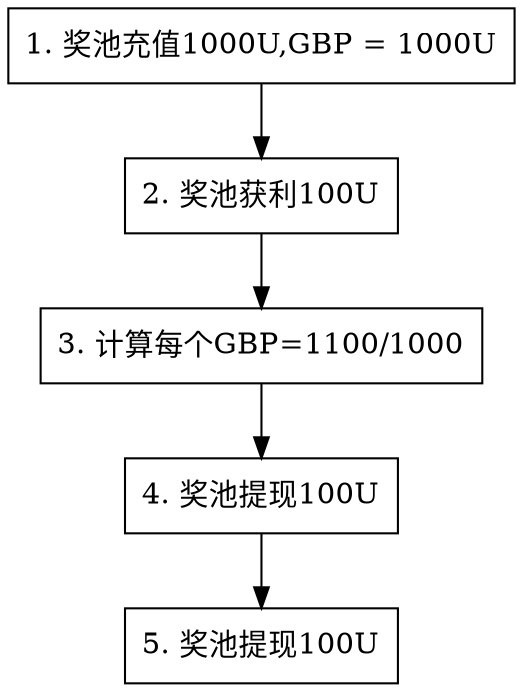 digraph tokenflow{

    node [shape=box]{
        // LPS[label="庄家（USDT/BUSD/DAI奖池提供者）",fontname="Microsoft YaHei" ,width=1,fontsize=16,margin=0.2];
        //gameroute[label="平台路由",fontname="Microsoft YaHei" ,width=5,fontsize=20,margin=0.2];

        // GameBP[label="GBP:U[1:1]"]
        step1 [label="1. 奖池充值1000U,GBP = 1000U"];
        step2 [label="2. 奖池获利100U"];
        step3 [label="3. 计算每个GBP=1100/1000"];
        step4 [label="4. 奖池提现100U"];
        step5 [label="5. 奖池提现100U"];

    }

    step1 -> step2;
    step2 -> step3;
    step3 -> step4;
    step4->step5;

    // USDT ->LPS;
    // USDC -> LPS;
    // BUSD -> LPS;
    // DAI -> LPS;
    // UT -> LPS;

    

    

    

    
    

 


}
